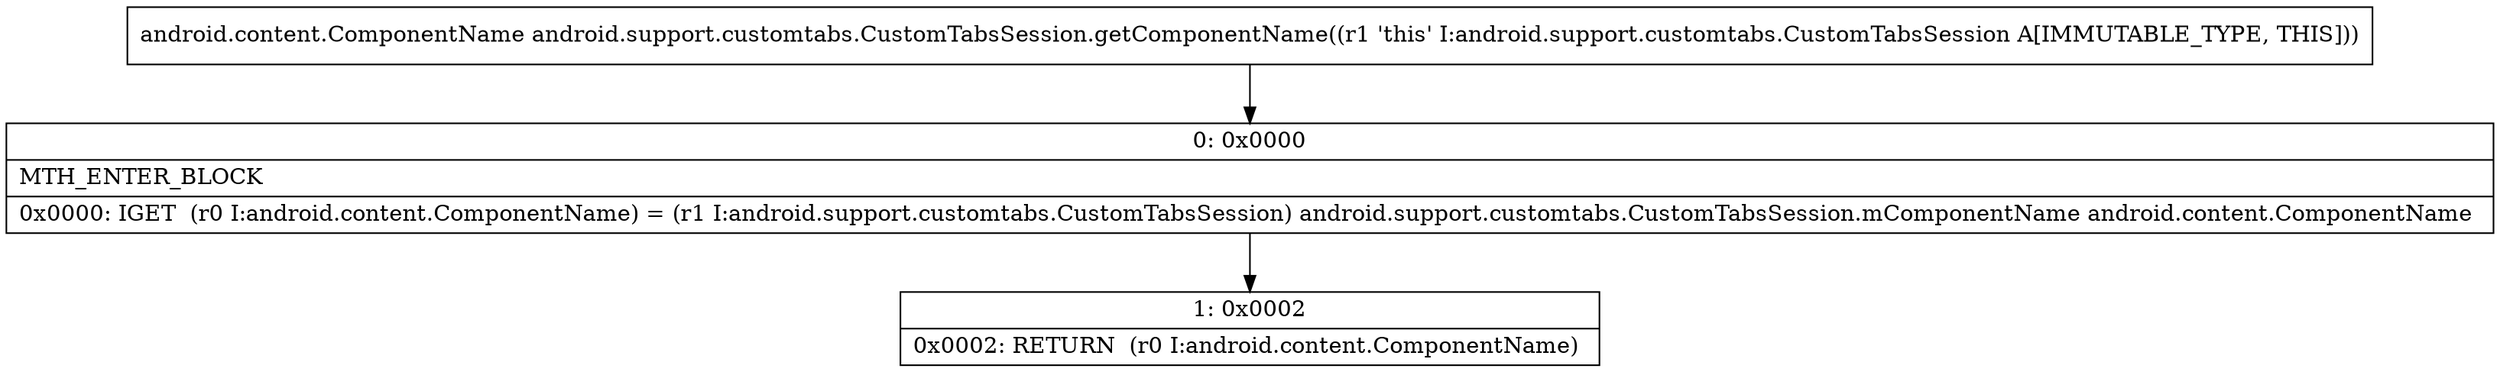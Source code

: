 digraph "CFG forandroid.support.customtabs.CustomTabsSession.getComponentName()Landroid\/content\/ComponentName;" {
Node_0 [shape=record,label="{0\:\ 0x0000|MTH_ENTER_BLOCK\l|0x0000: IGET  (r0 I:android.content.ComponentName) = (r1 I:android.support.customtabs.CustomTabsSession) android.support.customtabs.CustomTabsSession.mComponentName android.content.ComponentName \l}"];
Node_1 [shape=record,label="{1\:\ 0x0002|0x0002: RETURN  (r0 I:android.content.ComponentName) \l}"];
MethodNode[shape=record,label="{android.content.ComponentName android.support.customtabs.CustomTabsSession.getComponentName((r1 'this' I:android.support.customtabs.CustomTabsSession A[IMMUTABLE_TYPE, THIS])) }"];
MethodNode -> Node_0;
Node_0 -> Node_1;
}

